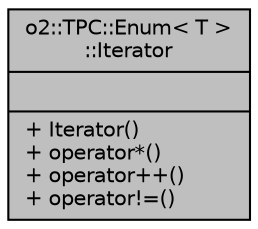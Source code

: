 digraph "o2::TPC::Enum&lt; T &gt;::Iterator"
{
 // INTERACTIVE_SVG=YES
  bgcolor="transparent";
  edge [fontname="Helvetica",fontsize="10",labelfontname="Helvetica",labelfontsize="10"];
  node [fontname="Helvetica",fontsize="10",shape=record];
  Node1 [label="{o2::TPC::Enum\< T \>\l::Iterator\n||+ Iterator()\l+ operator*()\l+ operator++()\l+ operator!=()\l}",height=0.2,width=0.4,color="black", fillcolor="grey75", style="filled" fontcolor="black"];
}
